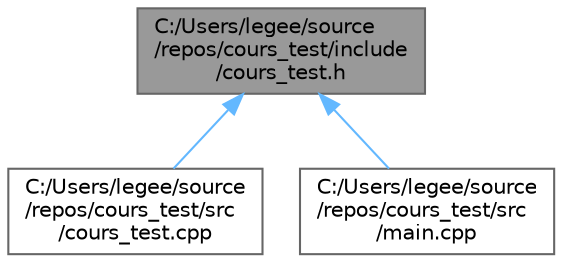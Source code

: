 digraph "C:/Users/legee/source/repos/cours_test/include/cours_test.h"
{
 // LATEX_PDF_SIZE
  bgcolor="transparent";
  edge [fontname=Helvetica,fontsize=10,labelfontname=Helvetica,labelfontsize=10];
  node [fontname=Helvetica,fontsize=10,shape=box,height=0.2,width=0.4];
  Node1 [id="Node000001",label="C:/Users/legee/source\l/repos/cours_test/include\l/cours_test.h",height=0.2,width=0.4,color="gray40", fillcolor="grey60", style="filled", fontcolor="black",tooltip="Main header file for the cours_test project."];
  Node1 -> Node2 [id="edge1_Node000001_Node000002",dir="back",color="steelblue1",style="solid",tooltip=" "];
  Node2 [id="Node000002",label="C:/Users/legee/source\l/repos/cours_test/src\l/cours_test.cpp",height=0.2,width=0.4,color="grey40", fillcolor="white", style="filled",URL="$cours__test_8cpp.html",tooltip=" "];
  Node1 -> Node3 [id="edge2_Node000001_Node000003",dir="back",color="steelblue1",style="solid",tooltip=" "];
  Node3 [id="Node000003",label="C:/Users/legee/source\l/repos/cours_test/src\l/main.cpp",height=0.2,width=0.4,color="grey40", fillcolor="white", style="filled",URL="$main_8cpp.html",tooltip=" "];
}
